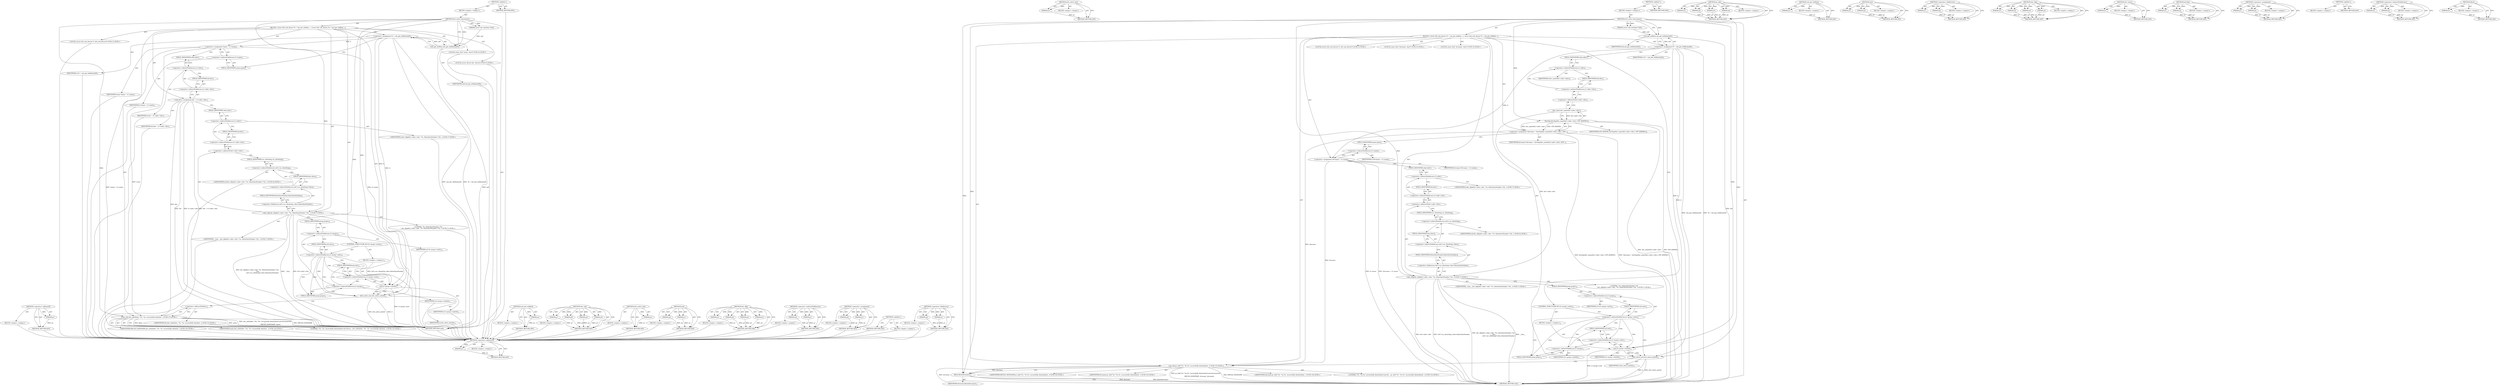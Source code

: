 digraph "kfree" {
vulnerable_116 [label=<(METHOD,&lt;operator&gt;.addressOf)>];
vulnerable_117 [label=<(PARAM,p1)>];
vulnerable_118 [label=<(BLOCK,&lt;empty&gt;,&lt;empty&gt;)>];
vulnerable_119 [label=<(METHOD_RETURN,ANY)>];
vulnerable_6 [label=<(METHOD,&lt;global&gt;)<SUB>1</SUB>>];
vulnerable_7 [label=<(BLOCK,&lt;empty&gt;,&lt;empty&gt;)<SUB>1</SUB>>];
vulnerable_8 [label=<(METHOD,dvb_usbv2_disconnect)<SUB>1</SUB>>];
vulnerable_9 [label=<(PARAM,struct usb_interface *intf)<SUB>1</SUB>>];
vulnerable_10 [label=<(BLOCK,{
 	struct dvb_usb_device *d = usb_get_intfdata...,{
 	struct dvb_usb_device *d = usb_get_intfdata...)<SUB>2</SUB>>];
vulnerable_11 [label="<(LOCAL,struct dvb_usb_device* d: dvb_usb_device*)<SUB>3</SUB>>"];
vulnerable_12 [label=<(&lt;operator&gt;.assignment,*d = usb_get_intfdata(intf))<SUB>3</SUB>>];
vulnerable_13 [label=<(IDENTIFIER,d,*d = usb_get_intfdata(intf))<SUB>3</SUB>>];
vulnerable_14 [label=<(usb_get_intfdata,usb_get_intfdata(intf))<SUB>3</SUB>>];
vulnerable_15 [label=<(IDENTIFIER,intf,usb_get_intfdata(intf))<SUB>3</SUB>>];
vulnerable_16 [label="<(LOCAL,const char* name: char*)<SUB>4</SUB>>"];
vulnerable_17 [label=<(&lt;operator&gt;.assignment,*name = d-&gt;name)<SUB>4</SUB>>];
vulnerable_18 [label=<(IDENTIFIER,name,*name = d-&gt;name)<SUB>4</SUB>>];
vulnerable_19 [label=<(&lt;operator&gt;.indirectFieldAccess,d-&gt;name)<SUB>4</SUB>>];
vulnerable_20 [label=<(IDENTIFIER,d,*name = d-&gt;name)<SUB>4</SUB>>];
vulnerable_21 [label=<(FIELD_IDENTIFIER,name,name)<SUB>4</SUB>>];
vulnerable_22 [label="<(LOCAL,struct device dev: device)<SUB>5</SUB>>"];
vulnerable_23 [label=<(&lt;operator&gt;.assignment,dev = d-&gt;udev-&gt;dev)<SUB>5</SUB>>];
vulnerable_24 [label=<(IDENTIFIER,dev,dev = d-&gt;udev-&gt;dev)<SUB>5</SUB>>];
vulnerable_25 [label=<(&lt;operator&gt;.indirectFieldAccess,d-&gt;udev-&gt;dev)<SUB>5</SUB>>];
vulnerable_26 [label=<(&lt;operator&gt;.indirectFieldAccess,d-&gt;udev)<SUB>5</SUB>>];
vulnerable_27 [label=<(IDENTIFIER,d,dev = d-&gt;udev-&gt;dev)<SUB>5</SUB>>];
vulnerable_28 [label=<(FIELD_IDENTIFIER,udev,udev)<SUB>5</SUB>>];
vulnerable_29 [label=<(FIELD_IDENTIFIER,dev,dev)<SUB>5</SUB>>];
vulnerable_30 [label="<(dev_dbg,dev_dbg(&amp;d-&gt;udev-&gt;dev, &quot;%s: bInterfaceNumber=%d...)<SUB>7</SUB>>"];
vulnerable_31 [label=<(&lt;operator&gt;.addressOf,&amp;d-&gt;udev-&gt;dev)<SUB>7</SUB>>];
vulnerable_32 [label=<(&lt;operator&gt;.indirectFieldAccess,d-&gt;udev-&gt;dev)<SUB>7</SUB>>];
vulnerable_33 [label=<(&lt;operator&gt;.indirectFieldAccess,d-&gt;udev)<SUB>7</SUB>>];
vulnerable_34 [label="<(IDENTIFIER,d,dev_dbg(&amp;d-&gt;udev-&gt;dev, &quot;%s: bInterfaceNumber=%d...)<SUB>7</SUB>>"];
vulnerable_35 [label=<(FIELD_IDENTIFIER,udev,udev)<SUB>7</SUB>>];
vulnerable_36 [label=<(FIELD_IDENTIFIER,dev,dev)<SUB>7</SUB>>];
vulnerable_37 [label="<(LITERAL,&quot;%s: bInterfaceNumber=%d\n&quot;,dev_dbg(&amp;d-&gt;udev-&gt;dev, &quot;%s: bInterfaceNumber=%d...)<SUB>7</SUB>>"];
vulnerable_38 [label="<(IDENTIFIER,__func__,dev_dbg(&amp;d-&gt;udev-&gt;dev, &quot;%s: bInterfaceNumber=%d...)<SUB>7</SUB>>"];
vulnerable_39 [label=<(&lt;operator&gt;.fieldAccess,intf-&gt;cur_altsetting-&gt;desc.bInterfaceNumber)<SUB>8</SUB>>];
vulnerable_40 [label=<(&lt;operator&gt;.indirectFieldAccess,intf-&gt;cur_altsetting-&gt;desc)<SUB>8</SUB>>];
vulnerable_41 [label=<(&lt;operator&gt;.indirectFieldAccess,intf-&gt;cur_altsetting)<SUB>8</SUB>>];
vulnerable_42 [label="<(IDENTIFIER,intf,dev_dbg(&amp;d-&gt;udev-&gt;dev, &quot;%s: bInterfaceNumber=%d...)<SUB>8</SUB>>"];
vulnerable_43 [label=<(FIELD_IDENTIFIER,cur_altsetting,cur_altsetting)<SUB>8</SUB>>];
vulnerable_44 [label=<(FIELD_IDENTIFIER,desc,desc)<SUB>8</SUB>>];
vulnerable_45 [label=<(FIELD_IDENTIFIER,bInterfaceNumber,bInterfaceNumber)<SUB>8</SUB>>];
vulnerable_46 [label=<(CONTROL_STRUCTURE,IF,if (d-&gt;props-&gt;exit))<SUB>10</SUB>>];
vulnerable_47 [label=<(&lt;operator&gt;.indirectFieldAccess,d-&gt;props-&gt;exit)<SUB>10</SUB>>];
vulnerable_48 [label=<(&lt;operator&gt;.indirectFieldAccess,d-&gt;props)<SUB>10</SUB>>];
vulnerable_49 [label=<(IDENTIFIER,d,if (d-&gt;props-&gt;exit))<SUB>10</SUB>>];
vulnerable_50 [label=<(FIELD_IDENTIFIER,props,props)<SUB>10</SUB>>];
vulnerable_51 [label=<(FIELD_IDENTIFIER,exit,exit)<SUB>10</SUB>>];
vulnerable_52 [label=<(BLOCK,&lt;empty&gt;,&lt;empty&gt;)<SUB>11</SUB>>];
vulnerable_53 [label=<(exit,d-&gt;props-&gt;exit(d))<SUB>11</SUB>>];
vulnerable_54 [label=<(&lt;operator&gt;.indirectFieldAccess,d-&gt;props-&gt;exit)<SUB>11</SUB>>];
vulnerable_55 [label=<(&lt;operator&gt;.indirectFieldAccess,d-&gt;props)<SUB>11</SUB>>];
vulnerable_56 [label=<(IDENTIFIER,d,d-&gt;props-&gt;exit(d))<SUB>11</SUB>>];
vulnerable_57 [label=<(FIELD_IDENTIFIER,props,props)<SUB>11</SUB>>];
vulnerable_58 [label=<(FIELD_IDENTIFIER,exit,exit)<SUB>11</SUB>>];
vulnerable_59 [label=<(IDENTIFIER,d,d-&gt;props-&gt;exit(d))<SUB>11</SUB>>];
vulnerable_60 [label=<(dvb_usbv2_exit,dvb_usbv2_exit(d))<SUB>13</SUB>>];
vulnerable_61 [label=<(IDENTIFIER,d,dvb_usbv2_exit(d))<SUB>13</SUB>>];
vulnerable_62 [label="<(dev_info,dev_info(&amp;dev, &quot;%s: '%s' successfully deinitial...)<SUB>15</SUB>>"];
vulnerable_63 [label=<(&lt;operator&gt;.addressOf,&amp;dev)<SUB>15</SUB>>];
vulnerable_64 [label="<(IDENTIFIER,dev,dev_info(&amp;dev, &quot;%s: '%s' successfully deinitial...)<SUB>15</SUB>>"];
vulnerable_65 [label="<(LITERAL,&quot;%s: '%s' successfully deinitialized and discon...,dev_info(&amp;dev, &quot;%s: '%s' successfully deinitial...)<SUB>15</SUB>>"];
vulnerable_66 [label="<(IDENTIFIER,KBUILD_MODNAME,dev_info(&amp;dev, &quot;%s: '%s' successfully deinitial...)<SUB>16</SUB>>"];
vulnerable_67 [label="<(IDENTIFIER,name,dev_info(&amp;dev, &quot;%s: '%s' successfully deinitial...)<SUB>16</SUB>>"];
vulnerable_68 [label=<(METHOD_RETURN,void)<SUB>1</SUB>>];
vulnerable_70 [label=<(METHOD_RETURN,ANY)<SUB>1</SUB>>];
vulnerable_100 [label=<(METHOD,usb_get_intfdata)>];
vulnerable_101 [label=<(PARAM,p1)>];
vulnerable_102 [label=<(BLOCK,&lt;empty&gt;,&lt;empty&gt;)>];
vulnerable_103 [label=<(METHOD_RETURN,ANY)>];
vulnerable_134 [label=<(METHOD,dev_info)>];
vulnerable_135 [label=<(PARAM,p1)>];
vulnerable_136 [label=<(PARAM,p2)>];
vulnerable_137 [label=<(PARAM,p3)>];
vulnerable_138 [label=<(PARAM,p4)>];
vulnerable_139 [label=<(BLOCK,&lt;empty&gt;,&lt;empty&gt;)>];
vulnerable_140 [label=<(METHOD_RETURN,ANY)>];
vulnerable_130 [label=<(METHOD,dvb_usbv2_exit)>];
vulnerable_131 [label=<(PARAM,p1)>];
vulnerable_132 [label=<(BLOCK,&lt;empty&gt;,&lt;empty&gt;)>];
vulnerable_133 [label=<(METHOD_RETURN,ANY)>];
vulnerable_125 [label=<(METHOD,exit)>];
vulnerable_126 [label=<(PARAM,p1)>];
vulnerable_127 [label=<(PARAM,p2)>];
vulnerable_128 [label=<(BLOCK,&lt;empty&gt;,&lt;empty&gt;)>];
vulnerable_129 [label=<(METHOD_RETURN,ANY)>];
vulnerable_109 [label=<(METHOD,dev_dbg)>];
vulnerable_110 [label=<(PARAM,p1)>];
vulnerable_111 [label=<(PARAM,p2)>];
vulnerable_112 [label=<(PARAM,p3)>];
vulnerable_113 [label=<(PARAM,p4)>];
vulnerable_114 [label=<(BLOCK,&lt;empty&gt;,&lt;empty&gt;)>];
vulnerable_115 [label=<(METHOD_RETURN,ANY)>];
vulnerable_104 [label=<(METHOD,&lt;operator&gt;.indirectFieldAccess)>];
vulnerable_105 [label=<(PARAM,p1)>];
vulnerable_106 [label=<(PARAM,p2)>];
vulnerable_107 [label=<(BLOCK,&lt;empty&gt;,&lt;empty&gt;)>];
vulnerable_108 [label=<(METHOD_RETURN,ANY)>];
vulnerable_95 [label=<(METHOD,&lt;operator&gt;.assignment)>];
vulnerable_96 [label=<(PARAM,p1)>];
vulnerable_97 [label=<(PARAM,p2)>];
vulnerable_98 [label=<(BLOCK,&lt;empty&gt;,&lt;empty&gt;)>];
vulnerable_99 [label=<(METHOD_RETURN,ANY)>];
vulnerable_89 [label=<(METHOD,&lt;global&gt;)<SUB>1</SUB>>];
vulnerable_90 [label=<(BLOCK,&lt;empty&gt;,&lt;empty&gt;)>];
vulnerable_91 [label=<(METHOD_RETURN,ANY)>];
vulnerable_120 [label=<(METHOD,&lt;operator&gt;.fieldAccess)>];
vulnerable_121 [label=<(PARAM,p1)>];
vulnerable_122 [label=<(PARAM,p2)>];
vulnerable_123 [label=<(BLOCK,&lt;empty&gt;,&lt;empty&gt;)>];
vulnerable_124 [label=<(METHOD_RETURN,ANY)>];
fixed_116 [label=<(METHOD,&lt;operator&gt;.addressOf)>];
fixed_117 [label=<(PARAM,p1)>];
fixed_118 [label=<(BLOCK,&lt;empty&gt;,&lt;empty&gt;)>];
fixed_119 [label=<(METHOD_RETURN,ANY)>];
fixed_142 [label=<(METHOD,dvb_usbv2_exit)>];
fixed_143 [label=<(PARAM,p1)>];
fixed_144 [label=<(BLOCK,&lt;empty&gt;,&lt;empty&gt;)>];
fixed_145 [label=<(METHOD_RETURN,ANY)>];
fixed_6 [label=<(METHOD,&lt;global&gt;)<SUB>1</SUB>>];
fixed_7 [label=<(BLOCK,&lt;empty&gt;,&lt;empty&gt;)<SUB>1</SUB>>];
fixed_8 [label=<(METHOD,dvb_usbv2_disconnect)<SUB>1</SUB>>];
fixed_9 [label=<(PARAM,struct usb_interface *intf)<SUB>1</SUB>>];
fixed_10 [label=<(BLOCK,{
 	struct dvb_usb_device *d = usb_get_intfdata...,{
 	struct dvb_usb_device *d = usb_get_intfdata...)<SUB>2</SUB>>];
fixed_11 [label="<(LOCAL,struct dvb_usb_device* d: dvb_usb_device*)<SUB>3</SUB>>"];
fixed_12 [label=<(&lt;operator&gt;.assignment,*d = usb_get_intfdata(intf))<SUB>3</SUB>>];
fixed_13 [label=<(IDENTIFIER,d,*d = usb_get_intfdata(intf))<SUB>3</SUB>>];
fixed_14 [label=<(usb_get_intfdata,usb_get_intfdata(intf))<SUB>3</SUB>>];
fixed_15 [label=<(IDENTIFIER,intf,usb_get_intfdata(intf))<SUB>3</SUB>>];
fixed_16 [label="<(LOCAL,const char* devname: char*)<SUB>4</SUB>>"];
fixed_17 [label=<(&lt;operator&gt;.assignment,*devname = kstrdup(dev_name(&amp;d-&gt;udev-&gt;dev), GFP...)<SUB>4</SUB>>];
fixed_18 [label=<(IDENTIFIER,devname,*devname = kstrdup(dev_name(&amp;d-&gt;udev-&gt;dev), GFP...)<SUB>4</SUB>>];
fixed_19 [label=<(kstrdup,kstrdup(dev_name(&amp;d-&gt;udev-&gt;dev), GFP_KERNEL))<SUB>4</SUB>>];
fixed_20 [label=<(dev_name,dev_name(&amp;d-&gt;udev-&gt;dev))<SUB>4</SUB>>];
fixed_21 [label=<(&lt;operator&gt;.addressOf,&amp;d-&gt;udev-&gt;dev)<SUB>4</SUB>>];
fixed_22 [label=<(&lt;operator&gt;.indirectFieldAccess,d-&gt;udev-&gt;dev)<SUB>4</SUB>>];
fixed_23 [label=<(&lt;operator&gt;.indirectFieldAccess,d-&gt;udev)<SUB>4</SUB>>];
fixed_24 [label=<(IDENTIFIER,d,dev_name(&amp;d-&gt;udev-&gt;dev))<SUB>4</SUB>>];
fixed_25 [label=<(FIELD_IDENTIFIER,udev,udev)<SUB>4</SUB>>];
fixed_26 [label=<(FIELD_IDENTIFIER,dev,dev)<SUB>4</SUB>>];
fixed_27 [label=<(IDENTIFIER,GFP_KERNEL,kstrdup(dev_name(&amp;d-&gt;udev-&gt;dev), GFP_KERNEL))<SUB>4</SUB>>];
fixed_28 [label="<(LOCAL,const char* drvname: char*)<SUB>5</SUB>>"];
fixed_29 [label=<(&lt;operator&gt;.assignment,*drvname = d-&gt;name)<SUB>5</SUB>>];
fixed_30 [label=<(IDENTIFIER,drvname,*drvname = d-&gt;name)<SUB>5</SUB>>];
fixed_31 [label=<(&lt;operator&gt;.indirectFieldAccess,d-&gt;name)<SUB>5</SUB>>];
fixed_32 [label=<(IDENTIFIER,d,*drvname = d-&gt;name)<SUB>5</SUB>>];
fixed_33 [label=<(FIELD_IDENTIFIER,name,name)<SUB>5</SUB>>];
fixed_34 [label="<(dev_dbg,dev_dbg(&amp;d-&gt;udev-&gt;dev, &quot;%s: bInterfaceNumber=%d...)<SUB>7</SUB>>"];
fixed_35 [label=<(&lt;operator&gt;.addressOf,&amp;d-&gt;udev-&gt;dev)<SUB>7</SUB>>];
fixed_36 [label=<(&lt;operator&gt;.indirectFieldAccess,d-&gt;udev-&gt;dev)<SUB>7</SUB>>];
fixed_37 [label=<(&lt;operator&gt;.indirectFieldAccess,d-&gt;udev)<SUB>7</SUB>>];
fixed_38 [label="<(IDENTIFIER,d,dev_dbg(&amp;d-&gt;udev-&gt;dev, &quot;%s: bInterfaceNumber=%d...)<SUB>7</SUB>>"];
fixed_39 [label=<(FIELD_IDENTIFIER,udev,udev)<SUB>7</SUB>>];
fixed_40 [label=<(FIELD_IDENTIFIER,dev,dev)<SUB>7</SUB>>];
fixed_41 [label="<(LITERAL,&quot;%s: bInterfaceNumber=%d\n&quot;,dev_dbg(&amp;d-&gt;udev-&gt;dev, &quot;%s: bInterfaceNumber=%d...)<SUB>7</SUB>>"];
fixed_42 [label="<(IDENTIFIER,__func__,dev_dbg(&amp;d-&gt;udev-&gt;dev, &quot;%s: bInterfaceNumber=%d...)<SUB>7</SUB>>"];
fixed_43 [label=<(&lt;operator&gt;.fieldAccess,intf-&gt;cur_altsetting-&gt;desc.bInterfaceNumber)<SUB>8</SUB>>];
fixed_44 [label=<(&lt;operator&gt;.indirectFieldAccess,intf-&gt;cur_altsetting-&gt;desc)<SUB>8</SUB>>];
fixed_45 [label=<(&lt;operator&gt;.indirectFieldAccess,intf-&gt;cur_altsetting)<SUB>8</SUB>>];
fixed_46 [label="<(IDENTIFIER,intf,dev_dbg(&amp;d-&gt;udev-&gt;dev, &quot;%s: bInterfaceNumber=%d...)<SUB>8</SUB>>"];
fixed_47 [label=<(FIELD_IDENTIFIER,cur_altsetting,cur_altsetting)<SUB>8</SUB>>];
fixed_48 [label=<(FIELD_IDENTIFIER,desc,desc)<SUB>8</SUB>>];
fixed_49 [label=<(FIELD_IDENTIFIER,bInterfaceNumber,bInterfaceNumber)<SUB>8</SUB>>];
fixed_50 [label=<(CONTROL_STRUCTURE,IF,if (d-&gt;props-&gt;exit))<SUB>10</SUB>>];
fixed_51 [label=<(&lt;operator&gt;.indirectFieldAccess,d-&gt;props-&gt;exit)<SUB>10</SUB>>];
fixed_52 [label=<(&lt;operator&gt;.indirectFieldAccess,d-&gt;props)<SUB>10</SUB>>];
fixed_53 [label=<(IDENTIFIER,d,if (d-&gt;props-&gt;exit))<SUB>10</SUB>>];
fixed_54 [label=<(FIELD_IDENTIFIER,props,props)<SUB>10</SUB>>];
fixed_55 [label=<(FIELD_IDENTIFIER,exit,exit)<SUB>10</SUB>>];
fixed_56 [label=<(BLOCK,&lt;empty&gt;,&lt;empty&gt;)<SUB>11</SUB>>];
fixed_57 [label=<(exit,d-&gt;props-&gt;exit(d))<SUB>11</SUB>>];
fixed_58 [label=<(&lt;operator&gt;.indirectFieldAccess,d-&gt;props-&gt;exit)<SUB>11</SUB>>];
fixed_59 [label=<(&lt;operator&gt;.indirectFieldAccess,d-&gt;props)<SUB>11</SUB>>];
fixed_60 [label=<(IDENTIFIER,d,d-&gt;props-&gt;exit(d))<SUB>11</SUB>>];
fixed_61 [label=<(FIELD_IDENTIFIER,props,props)<SUB>11</SUB>>];
fixed_62 [label=<(FIELD_IDENTIFIER,exit,exit)<SUB>11</SUB>>];
fixed_63 [label=<(IDENTIFIER,d,d-&gt;props-&gt;exit(d))<SUB>11</SUB>>];
fixed_64 [label=<(dvb_usbv2_exit,dvb_usbv2_exit(d))<SUB>13</SUB>>];
fixed_65 [label=<(IDENTIFIER,d,dvb_usbv2_exit(d))<SUB>13</SUB>>];
fixed_66 [label="<(pr_info,pr_info(&quot;%s: '%s:%s' successfully deinitialized...)<SUB>15</SUB>>"];
fixed_67 [label="<(LITERAL,&quot;%s: '%s:%s' successfully deinitialized and dis...,pr_info(&quot;%s: '%s:%s' successfully deinitialized...)<SUB>15</SUB>>"];
fixed_68 [label="<(IDENTIFIER,KBUILD_MODNAME,pr_info(&quot;%s: '%s:%s' successfully deinitialized...)<SUB>16</SUB>>"];
fixed_69 [label="<(IDENTIFIER,drvname,pr_info(&quot;%s: '%s:%s' successfully deinitialized...)<SUB>16</SUB>>"];
fixed_70 [label="<(IDENTIFIER,devname,pr_info(&quot;%s: '%s:%s' successfully deinitialized...)<SUB>16</SUB>>"];
fixed_71 [label=<(kfree,kfree(devname))<SUB>17</SUB>>];
fixed_72 [label=<(IDENTIFIER,devname,kfree(devname))<SUB>17</SUB>>];
fixed_73 [label=<(METHOD_RETURN,void)<SUB>1</SUB>>];
fixed_75 [label=<(METHOD_RETURN,ANY)<SUB>1</SUB>>];
fixed_146 [label=<(METHOD,pr_info)>];
fixed_147 [label=<(PARAM,p1)>];
fixed_148 [label=<(PARAM,p2)>];
fixed_149 [label=<(PARAM,p3)>];
fixed_150 [label=<(PARAM,p4)>];
fixed_151 [label=<(BLOCK,&lt;empty&gt;,&lt;empty&gt;)>];
fixed_152 [label=<(METHOD_RETURN,ANY)>];
fixed_103 [label=<(METHOD,usb_get_intfdata)>];
fixed_104 [label=<(PARAM,p1)>];
fixed_105 [label=<(BLOCK,&lt;empty&gt;,&lt;empty&gt;)>];
fixed_106 [label=<(METHOD_RETURN,ANY)>];
fixed_137 [label=<(METHOD,exit)>];
fixed_138 [label=<(PARAM,p1)>];
fixed_139 [label=<(PARAM,p2)>];
fixed_140 [label=<(BLOCK,&lt;empty&gt;,&lt;empty&gt;)>];
fixed_141 [label=<(METHOD_RETURN,ANY)>];
fixed_132 [label=<(METHOD,&lt;operator&gt;.fieldAccess)>];
fixed_133 [label=<(PARAM,p1)>];
fixed_134 [label=<(PARAM,p2)>];
fixed_135 [label=<(BLOCK,&lt;empty&gt;,&lt;empty&gt;)>];
fixed_136 [label=<(METHOD_RETURN,ANY)>];
fixed_125 [label=<(METHOD,dev_dbg)>];
fixed_126 [label=<(PARAM,p1)>];
fixed_127 [label=<(PARAM,p2)>];
fixed_128 [label=<(PARAM,p3)>];
fixed_129 [label=<(PARAM,p4)>];
fixed_130 [label=<(BLOCK,&lt;empty&gt;,&lt;empty&gt;)>];
fixed_131 [label=<(METHOD_RETURN,ANY)>];
fixed_112 [label=<(METHOD,dev_name)>];
fixed_113 [label=<(PARAM,p1)>];
fixed_114 [label=<(BLOCK,&lt;empty&gt;,&lt;empty&gt;)>];
fixed_115 [label=<(METHOD_RETURN,ANY)>];
fixed_107 [label=<(METHOD,kstrdup)>];
fixed_108 [label=<(PARAM,p1)>];
fixed_109 [label=<(PARAM,p2)>];
fixed_110 [label=<(BLOCK,&lt;empty&gt;,&lt;empty&gt;)>];
fixed_111 [label=<(METHOD_RETURN,ANY)>];
fixed_98 [label=<(METHOD,&lt;operator&gt;.assignment)>];
fixed_99 [label=<(PARAM,p1)>];
fixed_100 [label=<(PARAM,p2)>];
fixed_101 [label=<(BLOCK,&lt;empty&gt;,&lt;empty&gt;)>];
fixed_102 [label=<(METHOD_RETURN,ANY)>];
fixed_92 [label=<(METHOD,&lt;global&gt;)<SUB>1</SUB>>];
fixed_93 [label=<(BLOCK,&lt;empty&gt;,&lt;empty&gt;)>];
fixed_94 [label=<(METHOD_RETURN,ANY)>];
fixed_120 [label=<(METHOD,&lt;operator&gt;.indirectFieldAccess)>];
fixed_121 [label=<(PARAM,p1)>];
fixed_122 [label=<(PARAM,p2)>];
fixed_123 [label=<(BLOCK,&lt;empty&gt;,&lt;empty&gt;)>];
fixed_124 [label=<(METHOD_RETURN,ANY)>];
fixed_153 [label=<(METHOD,kfree)>];
fixed_154 [label=<(PARAM,p1)>];
fixed_155 [label=<(BLOCK,&lt;empty&gt;,&lt;empty&gt;)>];
fixed_156 [label=<(METHOD_RETURN,ANY)>];
vulnerable_116 -> vulnerable_117  [key=0, label="AST: "];
vulnerable_116 -> vulnerable_117  [key=1, label="DDG: "];
vulnerable_116 -> vulnerable_118  [key=0, label="AST: "];
vulnerable_116 -> vulnerable_119  [key=0, label="AST: "];
vulnerable_116 -> vulnerable_119  [key=1, label="CFG: "];
vulnerable_117 -> vulnerable_119  [key=0, label="DDG: p1"];
vulnerable_118 -> fixed_116  [key=0];
vulnerable_119 -> fixed_116  [key=0];
vulnerable_6 -> vulnerable_7  [key=0, label="AST: "];
vulnerable_6 -> vulnerable_70  [key=0, label="AST: "];
vulnerable_6 -> vulnerable_70  [key=1, label="CFG: "];
vulnerable_7 -> vulnerable_8  [key=0, label="AST: "];
vulnerable_8 -> vulnerable_9  [key=0, label="AST: "];
vulnerable_8 -> vulnerable_9  [key=1, label="DDG: "];
vulnerable_8 -> vulnerable_10  [key=0, label="AST: "];
vulnerable_8 -> vulnerable_68  [key=0, label="AST: "];
vulnerable_8 -> vulnerable_14  [key=0, label="CFG: "];
vulnerable_8 -> vulnerable_14  [key=1, label="DDG: "];
vulnerable_8 -> vulnerable_30  [key=0, label="DDG: "];
vulnerable_8 -> vulnerable_60  [key=0, label="DDG: "];
vulnerable_8 -> vulnerable_62  [key=0, label="DDG: "];
vulnerable_8 -> vulnerable_53  [key=0, label="DDG: "];
vulnerable_9 -> vulnerable_14  [key=0, label="DDG: intf"];
vulnerable_10 -> vulnerable_11  [key=0, label="AST: "];
vulnerable_10 -> vulnerable_12  [key=0, label="AST: "];
vulnerable_10 -> vulnerable_16  [key=0, label="AST: "];
vulnerable_10 -> vulnerable_17  [key=0, label="AST: "];
vulnerable_10 -> vulnerable_22  [key=0, label="AST: "];
vulnerable_10 -> vulnerable_23  [key=0, label="AST: "];
vulnerable_10 -> vulnerable_30  [key=0, label="AST: "];
vulnerable_10 -> vulnerable_46  [key=0, label="AST: "];
vulnerable_10 -> vulnerable_60  [key=0, label="AST: "];
vulnerable_10 -> vulnerable_62  [key=0, label="AST: "];
vulnerable_11 -> fixed_116  [key=0];
vulnerable_12 -> vulnerable_13  [key=0, label="AST: "];
vulnerable_12 -> vulnerable_14  [key=0, label="AST: "];
vulnerable_12 -> vulnerable_21  [key=0, label="CFG: "];
vulnerable_12 -> vulnerable_68  [key=0, label="DDG: usb_get_intfdata(intf)"];
vulnerable_12 -> vulnerable_68  [key=1, label="DDG: *d = usb_get_intfdata(intf)"];
vulnerable_12 -> vulnerable_17  [key=0, label="DDG: d"];
vulnerable_12 -> vulnerable_60  [key=0, label="DDG: d"];
vulnerable_12 -> vulnerable_53  [key=0, label="DDG: d"];
vulnerable_13 -> fixed_116  [key=0];
vulnerable_14 -> vulnerable_15  [key=0, label="AST: "];
vulnerable_14 -> vulnerable_12  [key=0, label="CFG: "];
vulnerable_14 -> vulnerable_12  [key=1, label="DDG: intf"];
vulnerable_14 -> vulnerable_68  [key=0, label="DDG: intf"];
vulnerable_15 -> fixed_116  [key=0];
vulnerable_16 -> fixed_116  [key=0];
vulnerable_17 -> vulnerable_18  [key=0, label="AST: "];
vulnerable_17 -> vulnerable_19  [key=0, label="AST: "];
vulnerable_17 -> vulnerable_28  [key=0, label="CFG: "];
vulnerable_17 -> vulnerable_68  [key=0, label="DDG: d-&gt;name"];
vulnerable_17 -> vulnerable_68  [key=1, label="DDG: *name = d-&gt;name"];
vulnerable_17 -> vulnerable_62  [key=0, label="DDG: name"];
vulnerable_18 -> fixed_116  [key=0];
vulnerable_19 -> vulnerable_20  [key=0, label="AST: "];
vulnerable_19 -> vulnerable_21  [key=0, label="AST: "];
vulnerable_19 -> vulnerable_17  [key=0, label="CFG: "];
vulnerable_20 -> fixed_116  [key=0];
vulnerable_21 -> vulnerable_19  [key=0, label="CFG: "];
vulnerable_22 -> fixed_116  [key=0];
vulnerable_23 -> vulnerable_24  [key=0, label="AST: "];
vulnerable_23 -> vulnerable_25  [key=0, label="AST: "];
vulnerable_23 -> vulnerable_35  [key=0, label="CFG: "];
vulnerable_23 -> vulnerable_68  [key=0, label="DDG: dev"];
vulnerable_23 -> vulnerable_68  [key=1, label="DDG: d-&gt;udev-&gt;dev"];
vulnerable_23 -> vulnerable_68  [key=2, label="DDG: dev = d-&gt;udev-&gt;dev"];
vulnerable_23 -> vulnerable_62  [key=0, label="DDG: dev"];
vulnerable_24 -> fixed_116  [key=0];
vulnerable_25 -> vulnerable_26  [key=0, label="AST: "];
vulnerable_25 -> vulnerable_29  [key=0, label="AST: "];
vulnerable_25 -> vulnerable_23  [key=0, label="CFG: "];
vulnerable_26 -> vulnerable_27  [key=0, label="AST: "];
vulnerable_26 -> vulnerable_28  [key=0, label="AST: "];
vulnerable_26 -> vulnerable_29  [key=0, label="CFG: "];
vulnerable_27 -> fixed_116  [key=0];
vulnerable_28 -> vulnerable_26  [key=0, label="CFG: "];
vulnerable_29 -> vulnerable_25  [key=0, label="CFG: "];
vulnerable_30 -> vulnerable_31  [key=0, label="AST: "];
vulnerable_30 -> vulnerable_37  [key=0, label="AST: "];
vulnerable_30 -> vulnerable_38  [key=0, label="AST: "];
vulnerable_30 -> vulnerable_39  [key=0, label="AST: "];
vulnerable_30 -> vulnerable_50  [key=0, label="CFG: "];
vulnerable_30 -> vulnerable_68  [key=0, label="DDG: &amp;d-&gt;udev-&gt;dev"];
vulnerable_30 -> vulnerable_68  [key=1, label="DDG: intf-&gt;cur_altsetting-&gt;desc.bInterfaceNumber"];
vulnerable_30 -> vulnerable_68  [key=2, label="DDG: dev_dbg(&amp;d-&gt;udev-&gt;dev, &quot;%s: bInterfaceNumber=%d\n&quot;, __func__,
 			intf-&gt;cur_altsetting-&gt;desc.bInterfaceNumber)"];
vulnerable_30 -> vulnerable_68  [key=3, label="DDG: __func__"];
vulnerable_31 -> vulnerable_32  [key=0, label="AST: "];
vulnerable_31 -> vulnerable_43  [key=0, label="CFG: "];
vulnerable_32 -> vulnerable_33  [key=0, label="AST: "];
vulnerable_32 -> vulnerable_36  [key=0, label="AST: "];
vulnerable_32 -> vulnerable_31  [key=0, label="CFG: "];
vulnerable_33 -> vulnerable_34  [key=0, label="AST: "];
vulnerable_33 -> vulnerable_35  [key=0, label="AST: "];
vulnerable_33 -> vulnerable_36  [key=0, label="CFG: "];
vulnerable_34 -> fixed_116  [key=0];
vulnerable_35 -> vulnerable_33  [key=0, label="CFG: "];
vulnerable_36 -> vulnerable_32  [key=0, label="CFG: "];
vulnerable_37 -> fixed_116  [key=0];
vulnerable_38 -> fixed_116  [key=0];
vulnerable_39 -> vulnerable_40  [key=0, label="AST: "];
vulnerable_39 -> vulnerable_45  [key=0, label="AST: "];
vulnerable_39 -> vulnerable_30  [key=0, label="CFG: "];
vulnerable_40 -> vulnerable_41  [key=0, label="AST: "];
vulnerable_40 -> vulnerable_44  [key=0, label="AST: "];
vulnerable_40 -> vulnerable_45  [key=0, label="CFG: "];
vulnerable_41 -> vulnerable_42  [key=0, label="AST: "];
vulnerable_41 -> vulnerable_43  [key=0, label="AST: "];
vulnerable_41 -> vulnerable_44  [key=0, label="CFG: "];
vulnerable_42 -> fixed_116  [key=0];
vulnerable_43 -> vulnerable_41  [key=0, label="CFG: "];
vulnerable_44 -> vulnerable_40  [key=0, label="CFG: "];
vulnerable_45 -> vulnerable_39  [key=0, label="CFG: "];
vulnerable_46 -> vulnerable_47  [key=0, label="AST: "];
vulnerable_46 -> vulnerable_52  [key=0, label="AST: "];
vulnerable_47 -> vulnerable_48  [key=0, label="AST: "];
vulnerable_47 -> vulnerable_51  [key=0, label="AST: "];
vulnerable_47 -> vulnerable_57  [key=0, label="CFG: "];
vulnerable_47 -> vulnerable_57  [key=1, label="CDG: "];
vulnerable_47 -> vulnerable_60  [key=0, label="CFG: "];
vulnerable_47 -> vulnerable_58  [key=0, label="CDG: "];
vulnerable_47 -> vulnerable_54  [key=0, label="CDG: "];
vulnerable_47 -> vulnerable_55  [key=0, label="CDG: "];
vulnerable_47 -> vulnerable_53  [key=0, label="CDG: "];
vulnerable_48 -> vulnerable_49  [key=0, label="AST: "];
vulnerable_48 -> vulnerable_50  [key=0, label="AST: "];
vulnerable_48 -> vulnerable_51  [key=0, label="CFG: "];
vulnerable_49 -> fixed_116  [key=0];
vulnerable_50 -> vulnerable_48  [key=0, label="CFG: "];
vulnerable_51 -> vulnerable_47  [key=0, label="CFG: "];
vulnerable_52 -> vulnerable_53  [key=0, label="AST: "];
vulnerable_53 -> vulnerable_54  [key=0, label="AST: "];
vulnerable_53 -> vulnerable_59  [key=0, label="AST: "];
vulnerable_53 -> vulnerable_60  [key=0, label="CFG: "];
vulnerable_53 -> vulnerable_60  [key=1, label="DDG: d"];
vulnerable_53 -> vulnerable_68  [key=0, label="DDG: d-&gt;props-&gt;exit"];
vulnerable_54 -> vulnerable_55  [key=0, label="AST: "];
vulnerable_54 -> vulnerable_58  [key=0, label="AST: "];
vulnerable_54 -> vulnerable_53  [key=0, label="CFG: "];
vulnerable_55 -> vulnerable_56  [key=0, label="AST: "];
vulnerable_55 -> vulnerable_57  [key=0, label="AST: "];
vulnerable_55 -> vulnerable_58  [key=0, label="CFG: "];
vulnerable_56 -> fixed_116  [key=0];
vulnerable_57 -> vulnerable_55  [key=0, label="CFG: "];
vulnerable_58 -> vulnerable_54  [key=0, label="CFG: "];
vulnerable_59 -> fixed_116  [key=0];
vulnerable_60 -> vulnerable_61  [key=0, label="AST: "];
vulnerable_60 -> vulnerable_63  [key=0, label="CFG: "];
vulnerable_60 -> vulnerable_68  [key=0, label="DDG: d"];
vulnerable_60 -> vulnerable_68  [key=1, label="DDG: dvb_usbv2_exit(d)"];
vulnerable_61 -> fixed_116  [key=0];
vulnerable_62 -> vulnerable_63  [key=0, label="AST: "];
vulnerable_62 -> vulnerable_65  [key=0, label="AST: "];
vulnerable_62 -> vulnerable_66  [key=0, label="AST: "];
vulnerable_62 -> vulnerable_67  [key=0, label="AST: "];
vulnerable_62 -> vulnerable_68  [key=0, label="CFG: "];
vulnerable_62 -> vulnerable_68  [key=1, label="DDG: &amp;dev"];
vulnerable_62 -> vulnerable_68  [key=2, label="DDG: name"];
vulnerable_62 -> vulnerable_68  [key=3, label="DDG: dev_info(&amp;dev, &quot;%s: '%s' successfully deinitialized and disconnected\n&quot;,
			KBUILD_MODNAME, name)"];
vulnerable_62 -> vulnerable_68  [key=4, label="DDG: KBUILD_MODNAME"];
vulnerable_63 -> vulnerable_64  [key=0, label="AST: "];
vulnerable_63 -> vulnerable_62  [key=0, label="CFG: "];
vulnerable_64 -> fixed_116  [key=0];
vulnerable_65 -> fixed_116  [key=0];
vulnerable_66 -> fixed_116  [key=0];
vulnerable_67 -> fixed_116  [key=0];
vulnerable_68 -> fixed_116  [key=0];
vulnerable_70 -> fixed_116  [key=0];
vulnerable_100 -> vulnerable_101  [key=0, label="AST: "];
vulnerable_100 -> vulnerable_101  [key=1, label="DDG: "];
vulnerable_100 -> vulnerable_102  [key=0, label="AST: "];
vulnerable_100 -> vulnerable_103  [key=0, label="AST: "];
vulnerable_100 -> vulnerable_103  [key=1, label="CFG: "];
vulnerable_101 -> vulnerable_103  [key=0, label="DDG: p1"];
vulnerable_102 -> fixed_116  [key=0];
vulnerable_103 -> fixed_116  [key=0];
vulnerable_134 -> vulnerable_135  [key=0, label="AST: "];
vulnerable_134 -> vulnerable_135  [key=1, label="DDG: "];
vulnerable_134 -> vulnerable_139  [key=0, label="AST: "];
vulnerable_134 -> vulnerable_136  [key=0, label="AST: "];
vulnerable_134 -> vulnerable_136  [key=1, label="DDG: "];
vulnerable_134 -> vulnerable_140  [key=0, label="AST: "];
vulnerable_134 -> vulnerable_140  [key=1, label="CFG: "];
vulnerable_134 -> vulnerable_137  [key=0, label="AST: "];
vulnerable_134 -> vulnerable_137  [key=1, label="DDG: "];
vulnerable_134 -> vulnerable_138  [key=0, label="AST: "];
vulnerable_134 -> vulnerable_138  [key=1, label="DDG: "];
vulnerable_135 -> vulnerable_140  [key=0, label="DDG: p1"];
vulnerable_136 -> vulnerable_140  [key=0, label="DDG: p2"];
vulnerable_137 -> vulnerable_140  [key=0, label="DDG: p3"];
vulnerable_138 -> vulnerable_140  [key=0, label="DDG: p4"];
vulnerable_139 -> fixed_116  [key=0];
vulnerable_140 -> fixed_116  [key=0];
vulnerable_130 -> vulnerable_131  [key=0, label="AST: "];
vulnerable_130 -> vulnerable_131  [key=1, label="DDG: "];
vulnerable_130 -> vulnerable_132  [key=0, label="AST: "];
vulnerable_130 -> vulnerable_133  [key=0, label="AST: "];
vulnerable_130 -> vulnerable_133  [key=1, label="CFG: "];
vulnerable_131 -> vulnerable_133  [key=0, label="DDG: p1"];
vulnerable_132 -> fixed_116  [key=0];
vulnerable_133 -> fixed_116  [key=0];
vulnerable_125 -> vulnerable_126  [key=0, label="AST: "];
vulnerable_125 -> vulnerable_126  [key=1, label="DDG: "];
vulnerable_125 -> vulnerable_128  [key=0, label="AST: "];
vulnerable_125 -> vulnerable_127  [key=0, label="AST: "];
vulnerable_125 -> vulnerable_127  [key=1, label="DDG: "];
vulnerable_125 -> vulnerable_129  [key=0, label="AST: "];
vulnerable_125 -> vulnerable_129  [key=1, label="CFG: "];
vulnerable_126 -> vulnerable_129  [key=0, label="DDG: p1"];
vulnerable_127 -> vulnerable_129  [key=0, label="DDG: p2"];
vulnerable_128 -> fixed_116  [key=0];
vulnerable_129 -> fixed_116  [key=0];
vulnerable_109 -> vulnerable_110  [key=0, label="AST: "];
vulnerable_109 -> vulnerable_110  [key=1, label="DDG: "];
vulnerable_109 -> vulnerable_114  [key=0, label="AST: "];
vulnerable_109 -> vulnerable_111  [key=0, label="AST: "];
vulnerable_109 -> vulnerable_111  [key=1, label="DDG: "];
vulnerable_109 -> vulnerable_115  [key=0, label="AST: "];
vulnerable_109 -> vulnerable_115  [key=1, label="CFG: "];
vulnerable_109 -> vulnerable_112  [key=0, label="AST: "];
vulnerable_109 -> vulnerable_112  [key=1, label="DDG: "];
vulnerable_109 -> vulnerable_113  [key=0, label="AST: "];
vulnerable_109 -> vulnerable_113  [key=1, label="DDG: "];
vulnerable_110 -> vulnerable_115  [key=0, label="DDG: p1"];
vulnerable_111 -> vulnerable_115  [key=0, label="DDG: p2"];
vulnerable_112 -> vulnerable_115  [key=0, label="DDG: p3"];
vulnerable_113 -> vulnerable_115  [key=0, label="DDG: p4"];
vulnerable_114 -> fixed_116  [key=0];
vulnerable_115 -> fixed_116  [key=0];
vulnerable_104 -> vulnerable_105  [key=0, label="AST: "];
vulnerable_104 -> vulnerable_105  [key=1, label="DDG: "];
vulnerable_104 -> vulnerable_107  [key=0, label="AST: "];
vulnerable_104 -> vulnerable_106  [key=0, label="AST: "];
vulnerable_104 -> vulnerable_106  [key=1, label="DDG: "];
vulnerable_104 -> vulnerable_108  [key=0, label="AST: "];
vulnerable_104 -> vulnerable_108  [key=1, label="CFG: "];
vulnerable_105 -> vulnerable_108  [key=0, label="DDG: p1"];
vulnerable_106 -> vulnerable_108  [key=0, label="DDG: p2"];
vulnerable_107 -> fixed_116  [key=0];
vulnerable_108 -> fixed_116  [key=0];
vulnerable_95 -> vulnerable_96  [key=0, label="AST: "];
vulnerable_95 -> vulnerable_96  [key=1, label="DDG: "];
vulnerable_95 -> vulnerable_98  [key=0, label="AST: "];
vulnerable_95 -> vulnerable_97  [key=0, label="AST: "];
vulnerable_95 -> vulnerable_97  [key=1, label="DDG: "];
vulnerable_95 -> vulnerable_99  [key=0, label="AST: "];
vulnerable_95 -> vulnerable_99  [key=1, label="CFG: "];
vulnerable_96 -> vulnerable_99  [key=0, label="DDG: p1"];
vulnerable_97 -> vulnerable_99  [key=0, label="DDG: p2"];
vulnerable_98 -> fixed_116  [key=0];
vulnerable_99 -> fixed_116  [key=0];
vulnerable_89 -> vulnerable_90  [key=0, label="AST: "];
vulnerable_89 -> vulnerable_91  [key=0, label="AST: "];
vulnerable_89 -> vulnerable_91  [key=1, label="CFG: "];
vulnerable_90 -> fixed_116  [key=0];
vulnerable_91 -> fixed_116  [key=0];
vulnerable_120 -> vulnerable_121  [key=0, label="AST: "];
vulnerable_120 -> vulnerable_121  [key=1, label="DDG: "];
vulnerable_120 -> vulnerable_123  [key=0, label="AST: "];
vulnerable_120 -> vulnerable_122  [key=0, label="AST: "];
vulnerable_120 -> vulnerable_122  [key=1, label="DDG: "];
vulnerable_120 -> vulnerable_124  [key=0, label="AST: "];
vulnerable_120 -> vulnerable_124  [key=1, label="CFG: "];
vulnerable_121 -> vulnerable_124  [key=0, label="DDG: p1"];
vulnerable_122 -> vulnerable_124  [key=0, label="DDG: p2"];
vulnerable_123 -> fixed_116  [key=0];
vulnerable_124 -> fixed_116  [key=0];
fixed_116 -> fixed_117  [key=0, label="AST: "];
fixed_116 -> fixed_117  [key=1, label="DDG: "];
fixed_116 -> fixed_118  [key=0, label="AST: "];
fixed_116 -> fixed_119  [key=0, label="AST: "];
fixed_116 -> fixed_119  [key=1, label="CFG: "];
fixed_117 -> fixed_119  [key=0, label="DDG: p1"];
fixed_142 -> fixed_143  [key=0, label="AST: "];
fixed_142 -> fixed_143  [key=1, label="DDG: "];
fixed_142 -> fixed_144  [key=0, label="AST: "];
fixed_142 -> fixed_145  [key=0, label="AST: "];
fixed_142 -> fixed_145  [key=1, label="CFG: "];
fixed_143 -> fixed_145  [key=0, label="DDG: p1"];
fixed_6 -> fixed_7  [key=0, label="AST: "];
fixed_6 -> fixed_75  [key=0, label="AST: "];
fixed_6 -> fixed_75  [key=1, label="CFG: "];
fixed_7 -> fixed_8  [key=0, label="AST: "];
fixed_8 -> fixed_9  [key=0, label="AST: "];
fixed_8 -> fixed_9  [key=1, label="DDG: "];
fixed_8 -> fixed_10  [key=0, label="AST: "];
fixed_8 -> fixed_73  [key=0, label="AST: "];
fixed_8 -> fixed_14  [key=0, label="CFG: "];
fixed_8 -> fixed_14  [key=1, label="DDG: "];
fixed_8 -> fixed_34  [key=0, label="DDG: "];
fixed_8 -> fixed_64  [key=0, label="DDG: "];
fixed_8 -> fixed_66  [key=0, label="DDG: "];
fixed_8 -> fixed_71  [key=0, label="DDG: "];
fixed_8 -> fixed_19  [key=0, label="DDG: "];
fixed_8 -> fixed_57  [key=0, label="DDG: "];
fixed_9 -> fixed_14  [key=0, label="DDG: intf"];
fixed_10 -> fixed_11  [key=0, label="AST: "];
fixed_10 -> fixed_12  [key=0, label="AST: "];
fixed_10 -> fixed_16  [key=0, label="AST: "];
fixed_10 -> fixed_17  [key=0, label="AST: "];
fixed_10 -> fixed_28  [key=0, label="AST: "];
fixed_10 -> fixed_29  [key=0, label="AST: "];
fixed_10 -> fixed_34  [key=0, label="AST: "];
fixed_10 -> fixed_50  [key=0, label="AST: "];
fixed_10 -> fixed_64  [key=0, label="AST: "];
fixed_10 -> fixed_66  [key=0, label="AST: "];
fixed_10 -> fixed_71  [key=0, label="AST: "];
fixed_12 -> fixed_13  [key=0, label="AST: "];
fixed_12 -> fixed_14  [key=0, label="AST: "];
fixed_12 -> fixed_25  [key=0, label="CFG: "];
fixed_12 -> fixed_73  [key=0, label="DDG: usb_get_intfdata(intf)"];
fixed_12 -> fixed_73  [key=1, label="DDG: *d = usb_get_intfdata(intf)"];
fixed_12 -> fixed_29  [key=0, label="DDG: d"];
fixed_12 -> fixed_64  [key=0, label="DDG: d"];
fixed_12 -> fixed_57  [key=0, label="DDG: d"];
fixed_14 -> fixed_15  [key=0, label="AST: "];
fixed_14 -> fixed_12  [key=0, label="CFG: "];
fixed_14 -> fixed_12  [key=1, label="DDG: intf"];
fixed_14 -> fixed_73  [key=0, label="DDG: intf"];
fixed_17 -> fixed_18  [key=0, label="AST: "];
fixed_17 -> fixed_19  [key=0, label="AST: "];
fixed_17 -> fixed_33  [key=0, label="CFG: "];
fixed_17 -> fixed_73  [key=0, label="DDG: kstrdup(dev_name(&amp;d-&gt;udev-&gt;dev), GFP_KERNEL)"];
fixed_17 -> fixed_73  [key=1, label="DDG: *devname = kstrdup(dev_name(&amp;d-&gt;udev-&gt;dev), GFP_KERNEL)"];
fixed_17 -> fixed_66  [key=0, label="DDG: devname"];
fixed_19 -> fixed_20  [key=0, label="AST: "];
fixed_19 -> fixed_27  [key=0, label="AST: "];
fixed_19 -> fixed_17  [key=0, label="CFG: "];
fixed_19 -> fixed_17  [key=1, label="DDG: dev_name(&amp;d-&gt;udev-&gt;dev)"];
fixed_19 -> fixed_17  [key=2, label="DDG: GFP_KERNEL"];
fixed_19 -> fixed_73  [key=0, label="DDG: dev_name(&amp;d-&gt;udev-&gt;dev)"];
fixed_19 -> fixed_73  [key=1, label="DDG: GFP_KERNEL"];
fixed_20 -> fixed_21  [key=0, label="AST: "];
fixed_20 -> fixed_19  [key=0, label="CFG: "];
fixed_20 -> fixed_19  [key=1, label="DDG: &amp;d-&gt;udev-&gt;dev"];
fixed_20 -> fixed_34  [key=0, label="DDG: &amp;d-&gt;udev-&gt;dev"];
fixed_21 -> fixed_22  [key=0, label="AST: "];
fixed_21 -> fixed_20  [key=0, label="CFG: "];
fixed_22 -> fixed_23  [key=0, label="AST: "];
fixed_22 -> fixed_26  [key=0, label="AST: "];
fixed_22 -> fixed_21  [key=0, label="CFG: "];
fixed_23 -> fixed_24  [key=0, label="AST: "];
fixed_23 -> fixed_25  [key=0, label="AST: "];
fixed_23 -> fixed_26  [key=0, label="CFG: "];
fixed_25 -> fixed_23  [key=0, label="CFG: "];
fixed_26 -> fixed_22  [key=0, label="CFG: "];
fixed_29 -> fixed_30  [key=0, label="AST: "];
fixed_29 -> fixed_31  [key=0, label="AST: "];
fixed_29 -> fixed_39  [key=0, label="CFG: "];
fixed_29 -> fixed_73  [key=0, label="DDG: d-&gt;name"];
fixed_29 -> fixed_73  [key=1, label="DDG: *drvname = d-&gt;name"];
fixed_29 -> fixed_66  [key=0, label="DDG: drvname"];
fixed_31 -> fixed_32  [key=0, label="AST: "];
fixed_31 -> fixed_33  [key=0, label="AST: "];
fixed_31 -> fixed_29  [key=0, label="CFG: "];
fixed_33 -> fixed_31  [key=0, label="CFG: "];
fixed_34 -> fixed_35  [key=0, label="AST: "];
fixed_34 -> fixed_41  [key=0, label="AST: "];
fixed_34 -> fixed_42  [key=0, label="AST: "];
fixed_34 -> fixed_43  [key=0, label="AST: "];
fixed_34 -> fixed_54  [key=0, label="CFG: "];
fixed_34 -> fixed_73  [key=0, label="DDG: &amp;d-&gt;udev-&gt;dev"];
fixed_34 -> fixed_73  [key=1, label="DDG: intf-&gt;cur_altsetting-&gt;desc.bInterfaceNumber"];
fixed_34 -> fixed_73  [key=2, label="DDG: dev_dbg(&amp;d-&gt;udev-&gt;dev, &quot;%s: bInterfaceNumber=%d\n&quot;, __func__,
 			intf-&gt;cur_altsetting-&gt;desc.bInterfaceNumber)"];
fixed_34 -> fixed_73  [key=3, label="DDG: __func__"];
fixed_35 -> fixed_36  [key=0, label="AST: "];
fixed_35 -> fixed_47  [key=0, label="CFG: "];
fixed_36 -> fixed_37  [key=0, label="AST: "];
fixed_36 -> fixed_40  [key=0, label="AST: "];
fixed_36 -> fixed_35  [key=0, label="CFG: "];
fixed_37 -> fixed_38  [key=0, label="AST: "];
fixed_37 -> fixed_39  [key=0, label="AST: "];
fixed_37 -> fixed_40  [key=0, label="CFG: "];
fixed_39 -> fixed_37  [key=0, label="CFG: "];
fixed_40 -> fixed_36  [key=0, label="CFG: "];
fixed_43 -> fixed_44  [key=0, label="AST: "];
fixed_43 -> fixed_49  [key=0, label="AST: "];
fixed_43 -> fixed_34  [key=0, label="CFG: "];
fixed_44 -> fixed_45  [key=0, label="AST: "];
fixed_44 -> fixed_48  [key=0, label="AST: "];
fixed_44 -> fixed_49  [key=0, label="CFG: "];
fixed_45 -> fixed_46  [key=0, label="AST: "];
fixed_45 -> fixed_47  [key=0, label="AST: "];
fixed_45 -> fixed_48  [key=0, label="CFG: "];
fixed_47 -> fixed_45  [key=0, label="CFG: "];
fixed_48 -> fixed_44  [key=0, label="CFG: "];
fixed_49 -> fixed_43  [key=0, label="CFG: "];
fixed_50 -> fixed_51  [key=0, label="AST: "];
fixed_50 -> fixed_56  [key=0, label="AST: "];
fixed_51 -> fixed_52  [key=0, label="AST: "];
fixed_51 -> fixed_55  [key=0, label="AST: "];
fixed_51 -> fixed_61  [key=0, label="CFG: "];
fixed_51 -> fixed_61  [key=1, label="CDG: "];
fixed_51 -> fixed_64  [key=0, label="CFG: "];
fixed_51 -> fixed_58  [key=0, label="CDG: "];
fixed_51 -> fixed_59  [key=0, label="CDG: "];
fixed_51 -> fixed_57  [key=0, label="CDG: "];
fixed_51 -> fixed_62  [key=0, label="CDG: "];
fixed_52 -> fixed_53  [key=0, label="AST: "];
fixed_52 -> fixed_54  [key=0, label="AST: "];
fixed_52 -> fixed_55  [key=0, label="CFG: "];
fixed_54 -> fixed_52  [key=0, label="CFG: "];
fixed_55 -> fixed_51  [key=0, label="CFG: "];
fixed_56 -> fixed_57  [key=0, label="AST: "];
fixed_57 -> fixed_58  [key=0, label="AST: "];
fixed_57 -> fixed_63  [key=0, label="AST: "];
fixed_57 -> fixed_64  [key=0, label="CFG: "];
fixed_57 -> fixed_64  [key=1, label="DDG: d"];
fixed_57 -> fixed_73  [key=0, label="DDG: d-&gt;props-&gt;exit"];
fixed_58 -> fixed_59  [key=0, label="AST: "];
fixed_58 -> fixed_62  [key=0, label="AST: "];
fixed_58 -> fixed_57  [key=0, label="CFG: "];
fixed_59 -> fixed_60  [key=0, label="AST: "];
fixed_59 -> fixed_61  [key=0, label="AST: "];
fixed_59 -> fixed_62  [key=0, label="CFG: "];
fixed_61 -> fixed_59  [key=0, label="CFG: "];
fixed_62 -> fixed_58  [key=0, label="CFG: "];
fixed_64 -> fixed_65  [key=0, label="AST: "];
fixed_64 -> fixed_66  [key=0, label="CFG: "];
fixed_64 -> fixed_73  [key=0, label="DDG: d"];
fixed_64 -> fixed_73  [key=1, label="DDG: dvb_usbv2_exit(d)"];
fixed_66 -> fixed_67  [key=0, label="AST: "];
fixed_66 -> fixed_68  [key=0, label="AST: "];
fixed_66 -> fixed_69  [key=0, label="AST: "];
fixed_66 -> fixed_70  [key=0, label="AST: "];
fixed_66 -> fixed_71  [key=0, label="CFG: "];
fixed_66 -> fixed_71  [key=1, label="DDG: devname"];
fixed_66 -> fixed_73  [key=0, label="DDG: drvname"];
fixed_66 -> fixed_73  [key=1, label="DDG: pr_info(&quot;%s: '%s:%s' successfully deinitialized and disconnected\n&quot;,
		KBUILD_MODNAME, drvname, devname)"];
fixed_66 -> fixed_73  [key=2, label="DDG: KBUILD_MODNAME"];
fixed_71 -> fixed_72  [key=0, label="AST: "];
fixed_71 -> fixed_73  [key=0, label="CFG: "];
fixed_71 -> fixed_73  [key=1, label="DDG: devname"];
fixed_71 -> fixed_73  [key=2, label="DDG: kfree(devname)"];
fixed_146 -> fixed_147  [key=0, label="AST: "];
fixed_146 -> fixed_147  [key=1, label="DDG: "];
fixed_146 -> fixed_151  [key=0, label="AST: "];
fixed_146 -> fixed_148  [key=0, label="AST: "];
fixed_146 -> fixed_148  [key=1, label="DDG: "];
fixed_146 -> fixed_152  [key=0, label="AST: "];
fixed_146 -> fixed_152  [key=1, label="CFG: "];
fixed_146 -> fixed_149  [key=0, label="AST: "];
fixed_146 -> fixed_149  [key=1, label="DDG: "];
fixed_146 -> fixed_150  [key=0, label="AST: "];
fixed_146 -> fixed_150  [key=1, label="DDG: "];
fixed_147 -> fixed_152  [key=0, label="DDG: p1"];
fixed_148 -> fixed_152  [key=0, label="DDG: p2"];
fixed_149 -> fixed_152  [key=0, label="DDG: p3"];
fixed_150 -> fixed_152  [key=0, label="DDG: p4"];
fixed_103 -> fixed_104  [key=0, label="AST: "];
fixed_103 -> fixed_104  [key=1, label="DDG: "];
fixed_103 -> fixed_105  [key=0, label="AST: "];
fixed_103 -> fixed_106  [key=0, label="AST: "];
fixed_103 -> fixed_106  [key=1, label="CFG: "];
fixed_104 -> fixed_106  [key=0, label="DDG: p1"];
fixed_137 -> fixed_138  [key=0, label="AST: "];
fixed_137 -> fixed_138  [key=1, label="DDG: "];
fixed_137 -> fixed_140  [key=0, label="AST: "];
fixed_137 -> fixed_139  [key=0, label="AST: "];
fixed_137 -> fixed_139  [key=1, label="DDG: "];
fixed_137 -> fixed_141  [key=0, label="AST: "];
fixed_137 -> fixed_141  [key=1, label="CFG: "];
fixed_138 -> fixed_141  [key=0, label="DDG: p1"];
fixed_139 -> fixed_141  [key=0, label="DDG: p2"];
fixed_132 -> fixed_133  [key=0, label="AST: "];
fixed_132 -> fixed_133  [key=1, label="DDG: "];
fixed_132 -> fixed_135  [key=0, label="AST: "];
fixed_132 -> fixed_134  [key=0, label="AST: "];
fixed_132 -> fixed_134  [key=1, label="DDG: "];
fixed_132 -> fixed_136  [key=0, label="AST: "];
fixed_132 -> fixed_136  [key=1, label="CFG: "];
fixed_133 -> fixed_136  [key=0, label="DDG: p1"];
fixed_134 -> fixed_136  [key=0, label="DDG: p2"];
fixed_125 -> fixed_126  [key=0, label="AST: "];
fixed_125 -> fixed_126  [key=1, label="DDG: "];
fixed_125 -> fixed_130  [key=0, label="AST: "];
fixed_125 -> fixed_127  [key=0, label="AST: "];
fixed_125 -> fixed_127  [key=1, label="DDG: "];
fixed_125 -> fixed_131  [key=0, label="AST: "];
fixed_125 -> fixed_131  [key=1, label="CFG: "];
fixed_125 -> fixed_128  [key=0, label="AST: "];
fixed_125 -> fixed_128  [key=1, label="DDG: "];
fixed_125 -> fixed_129  [key=0, label="AST: "];
fixed_125 -> fixed_129  [key=1, label="DDG: "];
fixed_126 -> fixed_131  [key=0, label="DDG: p1"];
fixed_127 -> fixed_131  [key=0, label="DDG: p2"];
fixed_128 -> fixed_131  [key=0, label="DDG: p3"];
fixed_129 -> fixed_131  [key=0, label="DDG: p4"];
fixed_112 -> fixed_113  [key=0, label="AST: "];
fixed_112 -> fixed_113  [key=1, label="DDG: "];
fixed_112 -> fixed_114  [key=0, label="AST: "];
fixed_112 -> fixed_115  [key=0, label="AST: "];
fixed_112 -> fixed_115  [key=1, label="CFG: "];
fixed_113 -> fixed_115  [key=0, label="DDG: p1"];
fixed_107 -> fixed_108  [key=0, label="AST: "];
fixed_107 -> fixed_108  [key=1, label="DDG: "];
fixed_107 -> fixed_110  [key=0, label="AST: "];
fixed_107 -> fixed_109  [key=0, label="AST: "];
fixed_107 -> fixed_109  [key=1, label="DDG: "];
fixed_107 -> fixed_111  [key=0, label="AST: "];
fixed_107 -> fixed_111  [key=1, label="CFG: "];
fixed_108 -> fixed_111  [key=0, label="DDG: p1"];
fixed_109 -> fixed_111  [key=0, label="DDG: p2"];
fixed_98 -> fixed_99  [key=0, label="AST: "];
fixed_98 -> fixed_99  [key=1, label="DDG: "];
fixed_98 -> fixed_101  [key=0, label="AST: "];
fixed_98 -> fixed_100  [key=0, label="AST: "];
fixed_98 -> fixed_100  [key=1, label="DDG: "];
fixed_98 -> fixed_102  [key=0, label="AST: "];
fixed_98 -> fixed_102  [key=1, label="CFG: "];
fixed_99 -> fixed_102  [key=0, label="DDG: p1"];
fixed_100 -> fixed_102  [key=0, label="DDG: p2"];
fixed_92 -> fixed_93  [key=0, label="AST: "];
fixed_92 -> fixed_94  [key=0, label="AST: "];
fixed_92 -> fixed_94  [key=1, label="CFG: "];
fixed_120 -> fixed_121  [key=0, label="AST: "];
fixed_120 -> fixed_121  [key=1, label="DDG: "];
fixed_120 -> fixed_123  [key=0, label="AST: "];
fixed_120 -> fixed_122  [key=0, label="AST: "];
fixed_120 -> fixed_122  [key=1, label="DDG: "];
fixed_120 -> fixed_124  [key=0, label="AST: "];
fixed_120 -> fixed_124  [key=1, label="CFG: "];
fixed_121 -> fixed_124  [key=0, label="DDG: p1"];
fixed_122 -> fixed_124  [key=0, label="DDG: p2"];
fixed_153 -> fixed_154  [key=0, label="AST: "];
fixed_153 -> fixed_154  [key=1, label="DDG: "];
fixed_153 -> fixed_155  [key=0, label="AST: "];
fixed_153 -> fixed_156  [key=0, label="AST: "];
fixed_153 -> fixed_156  [key=1, label="CFG: "];
fixed_154 -> fixed_156  [key=0, label="DDG: p1"];
}
